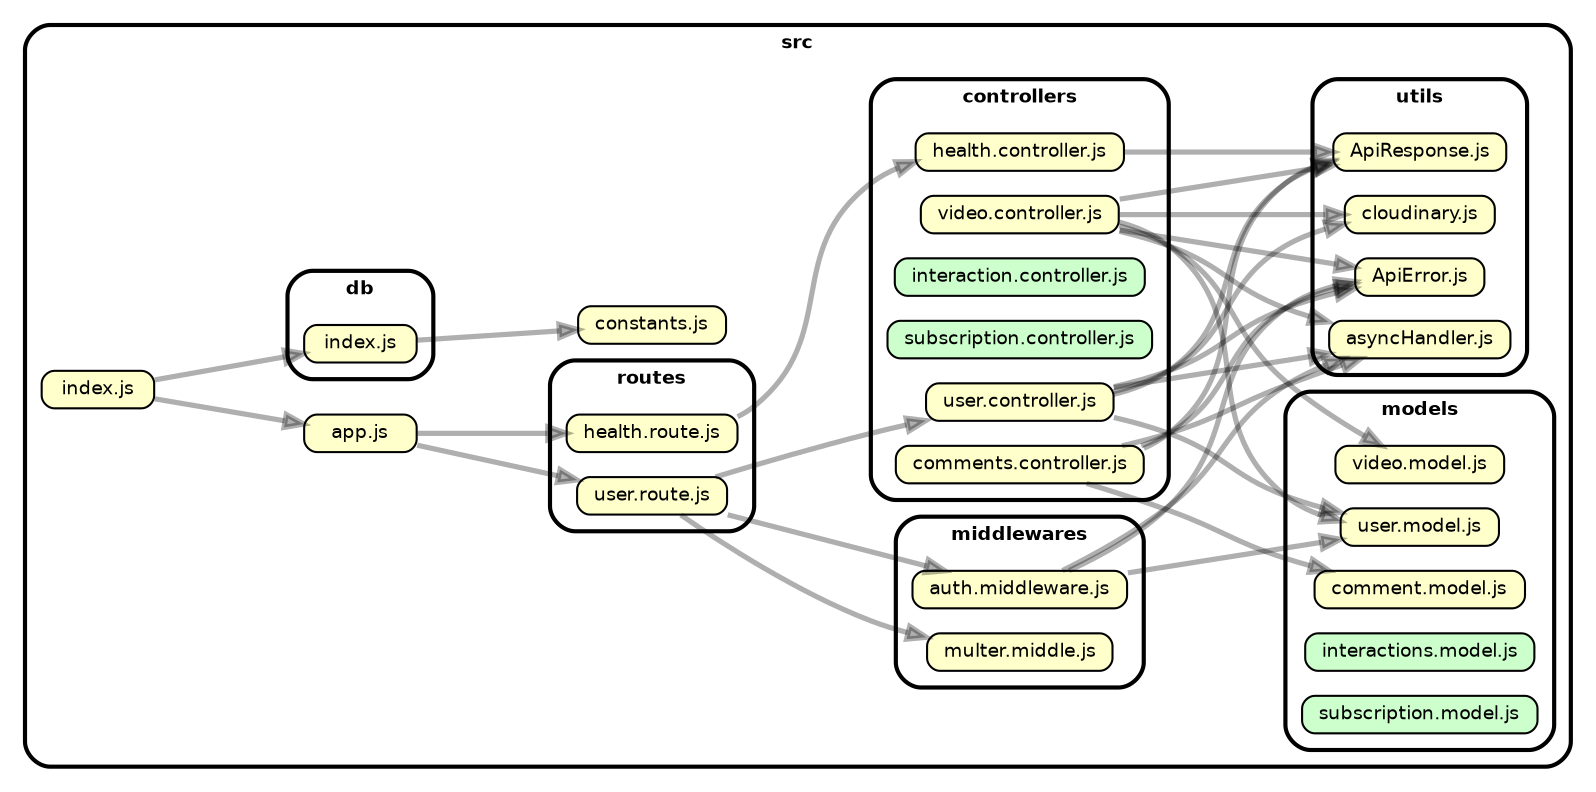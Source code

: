 strict digraph "dependency-cruiser output"{
    rankdir="LR" splines="true" overlap="false" nodesep="0.16" ranksep="1" fontname="Helvetica-bold" fontsize="9" style="rounded,bold,filled" fillcolor="#ffffff" compound="true"
    node [shape="box" style="rounded, filled" height="0.2" color="black" fillcolor="#ffffcc" fontcolor="black" fontname="Helvetica" fontsize="9"]
    edge [
        arrowhead="normal",
        arrowsize="0.9",
        penwidth="2.5",
        color="#00000050",
        fontname="Open Sans",
        fontsize="9"
    ]

    subgraph "cluster_src" {label="src" "src/app.js" [label=<app.js> tooltip="app.js" URL="src/app.js" ] }
    "src/app.js" -> "src/routes/health.route.js"
    "src/app.js" -> "src/routes/user.route.js"
    subgraph "cluster_src" {label="src" "src/constants.js" [label=<constants.js> tooltip="constants.js" URL="src/constants.js" ] }
    subgraph "cluster_src" {label="src" subgraph "cluster_src/controllers" {label="controllers" "src/controllers/comments.controller.js" [label=<comments.controller.js> tooltip="comments.controller.js" URL="src/controllers/comments.controller.js" ] } }
    "src/controllers/comments.controller.js" -> "src/models/comment.model.js"
    "src/controllers/comments.controller.js" -> "src/utils/ApiError.js"
    "src/controllers/comments.controller.js" -> "src/utils/ApiResponse.js"
    "src/controllers/comments.controller.js" -> "src/utils/asyncHandler.js"
    subgraph "cluster_src" {label="src" subgraph "cluster_src/controllers" {label="controllers" "src/controllers/health.controller.js" [label=<health.controller.js> tooltip="health.controller.js" URL="src/controllers/health.controller.js" ] } }
    "src/controllers/health.controller.js" -> "src/utils/ApiResponse.js"
    subgraph "cluster_src" {label="src" subgraph "cluster_src/controllers" {label="controllers" "src/controllers/interaction.controller.js" [label=<interaction.controller.js> tooltip="interaction.controller.js" URL="src/controllers/interaction.controller.js" fillcolor="#ccffcc"] } }
    subgraph "cluster_src" {label="src" subgraph "cluster_src/controllers" {label="controllers" "src/controllers/subscription.controller.js" [label=<subscription.controller.js> tooltip="subscription.controller.js" URL="src/controllers/subscription.controller.js" fillcolor="#ccffcc"] } }
    subgraph "cluster_src" {label="src" subgraph "cluster_src/controllers" {label="controllers" "src/controllers/user.controller.js" [label=<user.controller.js> tooltip="user.controller.js" URL="src/controllers/user.controller.js" ] } }
    "src/controllers/user.controller.js" -> "src/models/user.model.js"
    "src/controllers/user.controller.js" -> "src/utils/ApiError.js"
    "src/controllers/user.controller.js" -> "src/utils/ApiResponse.js"
    "src/controllers/user.controller.js" -> "src/utils/asyncHandler.js"
    "src/controllers/user.controller.js" -> "src/utils/cloudinary.js"
    subgraph "cluster_src" {label="src" subgraph "cluster_src/controllers" {label="controllers" "src/controllers/video.controller.js" [label=<video.controller.js> tooltip="video.controller.js" URL="src/controllers/video.controller.js" ] } }
    "src/controllers/video.controller.js" -> "src/models/user.model.js"
    "src/controllers/video.controller.js" -> "src/models/video.model.js"
    "src/controllers/video.controller.js" -> "src/utils/ApiError.js"
    "src/controllers/video.controller.js" -> "src/utils/ApiResponse.js"
    "src/controllers/video.controller.js" -> "src/utils/asyncHandler.js"
    "src/controllers/video.controller.js" -> "src/utils/cloudinary.js"
    subgraph "cluster_src" {label="src" subgraph "cluster_src/db" {label="db" "src/db/index.js" [label=<index.js> tooltip="index.js" URL="src/db/index.js" ] } }
    "src/db/index.js" -> "src/constants.js"
    subgraph "cluster_src" {label="src" "src/index.js" [label=<index.js> tooltip="index.js" URL="src/index.js" ] }
    "src/index.js" -> "src/app.js"
    "src/index.js" -> "src/db/index.js"
    subgraph "cluster_src" {label="src" subgraph "cluster_src/middlewares" {label="middlewares" "src/middlewares/auth.middleware.js" [label=<auth.middleware.js> tooltip="auth.middleware.js" URL="src/middlewares/auth.middleware.js" ] } }
    "src/middlewares/auth.middleware.js" -> "src/models/user.model.js"
    "src/middlewares/auth.middleware.js" -> "src/utils/ApiError.js"
    "src/middlewares/auth.middleware.js" -> "src/utils/asyncHandler.js"
    subgraph "cluster_src" {label="src" subgraph "cluster_src/middlewares" {label="middlewares" "src/middlewares/multer.middle.js" [label=<multer.middle.js> tooltip="multer.middle.js" URL="src/middlewares/multer.middle.js" ] } }
    subgraph "cluster_src" {label="src" subgraph "cluster_src/models" {label="models" "src/models/comment.model.js" [label=<comment.model.js> tooltip="comment.model.js" URL="src/models/comment.model.js" ] } }
    subgraph "cluster_src" {label="src" subgraph "cluster_src/models" {label="models" "src/models/interactions.model.js" [label=<interactions.model.js> tooltip="interactions.model.js" URL="src/models/interactions.model.js" fillcolor="#ccffcc"] } }
    subgraph "cluster_src" {label="src" subgraph "cluster_src/models" {label="models" "src/models/subscription.model.js" [label=<subscription.model.js> tooltip="subscription.model.js" URL="src/models/subscription.model.js" fillcolor="#ccffcc"] } }
    subgraph "cluster_src" {label="src" subgraph "cluster_src/models" {label="models" "src/models/user.model.js" [label=<user.model.js> tooltip="user.model.js" URL="src/models/user.model.js" ] } }
    subgraph "cluster_src" {label="src" subgraph "cluster_src/models" {label="models" "src/models/video.model.js" [label=<video.model.js> tooltip="video.model.js" URL="src/models/video.model.js" ] } }
    subgraph "cluster_src" {label="src" subgraph "cluster_src/routes" {label="routes" "src/routes/health.route.js" [label=<health.route.js> tooltip="health.route.js" URL="src/routes/health.route.js" ] } }
    "src/routes/health.route.js" -> "src/controllers/health.controller.js"
    subgraph "cluster_src" {label="src" subgraph "cluster_src/routes" {label="routes" "src/routes/user.route.js" [label=<user.route.js> tooltip="user.route.js" URL="src/routes/user.route.js" ] } }
    "src/routes/user.route.js" -> "src/controllers/user.controller.js"
    "src/routes/user.route.js" -> "src/middlewares/auth.middleware.js"
    "src/routes/user.route.js" -> "src/middlewares/multer.middle.js"
    subgraph "cluster_src" {label="src" subgraph "cluster_src/utils" {label="utils" "src/utils/ApiError.js" [label=<ApiError.js> tooltip="ApiError.js" URL="src/utils/ApiError.js" ] } }
    subgraph "cluster_src" {label="src" subgraph "cluster_src/utils" {label="utils" "src/utils/ApiResponse.js" [label=<ApiResponse.js> tooltip="ApiResponse.js" URL="src/utils/ApiResponse.js" ] } }
    subgraph "cluster_src" {label="src" subgraph "cluster_src/utils" {label="utils" "src/utils/asyncHandler.js" [label=<asyncHandler.js> tooltip="asyncHandler.js" URL="src/utils/asyncHandler.js" ] } }
    subgraph "cluster_src" {label="src" subgraph "cluster_src/utils" {label="utils" "src/utils/cloudinary.js" [label=<cloudinary.js> tooltip="cloudinary.js" URL="src/utils/cloudinary.js" ] } }
}
